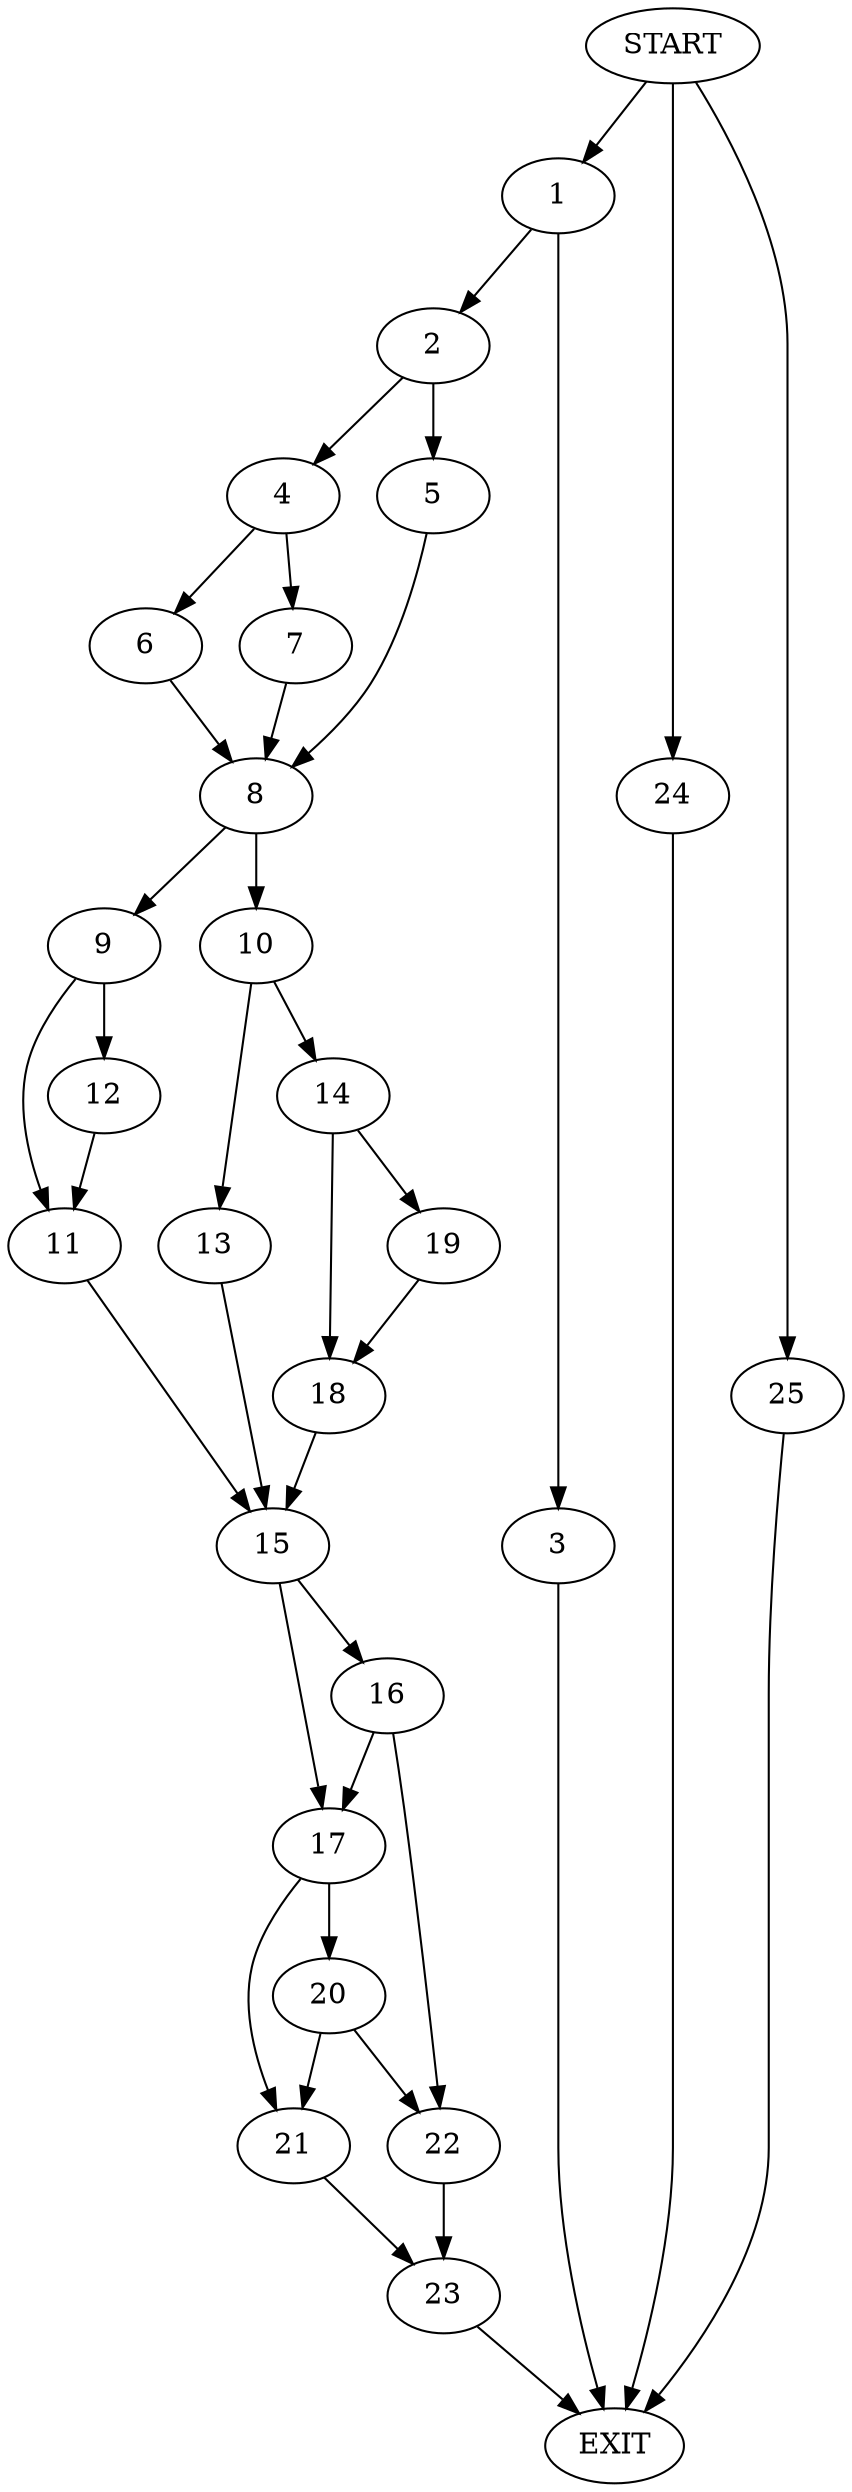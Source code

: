 digraph {
0 [label="START"]
26 [label="EXIT"]
0 -> 1
1 -> 2
1 -> 3
3 -> 26
2 -> 4
2 -> 5
4 -> 6
4 -> 7
5 -> 8
8 -> 9
8 -> 10
6 -> 8
7 -> 8
9 -> 11
9 -> 12
10 -> 13
10 -> 14
12 -> 11
11 -> 15
15 -> 16
15 -> 17
13 -> 15
14 -> 18
14 -> 19
19 -> 18
18 -> 15
17 -> 20
17 -> 21
16 -> 22
16 -> 17
22 -> 23
21 -> 23
20 -> 22
20 -> 21
23 -> 26
0 -> 24
24 -> 26
0 -> 25
25 -> 26
}
